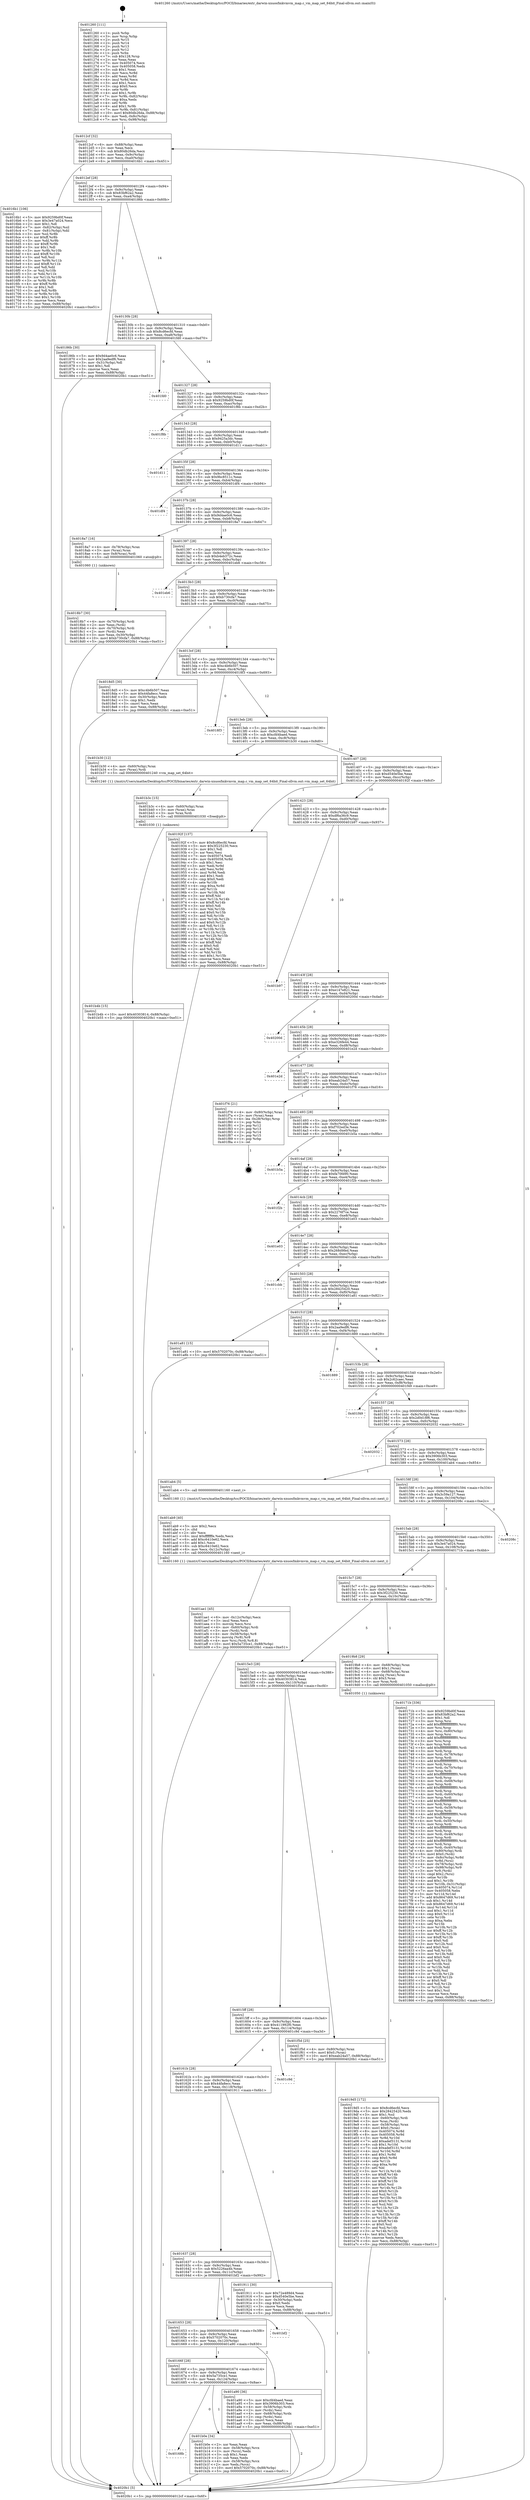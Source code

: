 digraph "0x401260" {
  label = "0x401260 (/mnt/c/Users/mathe/Desktop/tcc/POCII/binaries/extr_darwin-xnuosfmkvmvm_map.c_vm_map_set_64bit_Final-ollvm.out::main(0))"
  labelloc = "t"
  node[shape=record]

  Entry [label="",width=0.3,height=0.3,shape=circle,fillcolor=black,style=filled]
  "0x4012cf" [label="{
     0x4012cf [32]\l
     | [instrs]\l
     &nbsp;&nbsp;0x4012cf \<+6\>: mov -0x88(%rbp),%eax\l
     &nbsp;&nbsp;0x4012d5 \<+2\>: mov %eax,%ecx\l
     &nbsp;&nbsp;0x4012d7 \<+6\>: sub $0x80db26da,%ecx\l
     &nbsp;&nbsp;0x4012dd \<+6\>: mov %eax,-0x9c(%rbp)\l
     &nbsp;&nbsp;0x4012e3 \<+6\>: mov %ecx,-0xa0(%rbp)\l
     &nbsp;&nbsp;0x4012e9 \<+6\>: je 00000000004016b1 \<main+0x451\>\l
  }"]
  "0x4016b1" [label="{
     0x4016b1 [106]\l
     | [instrs]\l
     &nbsp;&nbsp;0x4016b1 \<+5\>: mov $0x9259bd0f,%eax\l
     &nbsp;&nbsp;0x4016b6 \<+5\>: mov $0x3e47a024,%ecx\l
     &nbsp;&nbsp;0x4016bb \<+2\>: mov $0x1,%dl\l
     &nbsp;&nbsp;0x4016bd \<+7\>: mov -0x82(%rbp),%sil\l
     &nbsp;&nbsp;0x4016c4 \<+7\>: mov -0x81(%rbp),%dil\l
     &nbsp;&nbsp;0x4016cb \<+3\>: mov %sil,%r8b\l
     &nbsp;&nbsp;0x4016ce \<+4\>: xor $0xff,%r8b\l
     &nbsp;&nbsp;0x4016d2 \<+3\>: mov %dil,%r9b\l
     &nbsp;&nbsp;0x4016d5 \<+4\>: xor $0xff,%r9b\l
     &nbsp;&nbsp;0x4016d9 \<+3\>: xor $0x1,%dl\l
     &nbsp;&nbsp;0x4016dc \<+3\>: mov %r8b,%r10b\l
     &nbsp;&nbsp;0x4016df \<+4\>: and $0xff,%r10b\l
     &nbsp;&nbsp;0x4016e3 \<+3\>: and %dl,%sil\l
     &nbsp;&nbsp;0x4016e6 \<+3\>: mov %r9b,%r11b\l
     &nbsp;&nbsp;0x4016e9 \<+4\>: and $0xff,%r11b\l
     &nbsp;&nbsp;0x4016ed \<+3\>: and %dl,%dil\l
     &nbsp;&nbsp;0x4016f0 \<+3\>: or %sil,%r10b\l
     &nbsp;&nbsp;0x4016f3 \<+3\>: or %dil,%r11b\l
     &nbsp;&nbsp;0x4016f6 \<+3\>: xor %r11b,%r10b\l
     &nbsp;&nbsp;0x4016f9 \<+3\>: or %r9b,%r8b\l
     &nbsp;&nbsp;0x4016fc \<+4\>: xor $0xff,%r8b\l
     &nbsp;&nbsp;0x401700 \<+3\>: or $0x1,%dl\l
     &nbsp;&nbsp;0x401703 \<+3\>: and %dl,%r8b\l
     &nbsp;&nbsp;0x401706 \<+3\>: or %r8b,%r10b\l
     &nbsp;&nbsp;0x401709 \<+4\>: test $0x1,%r10b\l
     &nbsp;&nbsp;0x40170d \<+3\>: cmovne %ecx,%eax\l
     &nbsp;&nbsp;0x401710 \<+6\>: mov %eax,-0x88(%rbp)\l
     &nbsp;&nbsp;0x401716 \<+5\>: jmp 00000000004020b1 \<main+0xe51\>\l
  }"]
  "0x4012ef" [label="{
     0x4012ef [28]\l
     | [instrs]\l
     &nbsp;&nbsp;0x4012ef \<+5\>: jmp 00000000004012f4 \<main+0x94\>\l
     &nbsp;&nbsp;0x4012f4 \<+6\>: mov -0x9c(%rbp),%eax\l
     &nbsp;&nbsp;0x4012fa \<+5\>: sub $0x83bf62a2,%eax\l
     &nbsp;&nbsp;0x4012ff \<+6\>: mov %eax,-0xa4(%rbp)\l
     &nbsp;&nbsp;0x401305 \<+6\>: je 000000000040186b \<main+0x60b\>\l
  }"]
  "0x4020b1" [label="{
     0x4020b1 [5]\l
     | [instrs]\l
     &nbsp;&nbsp;0x4020b1 \<+5\>: jmp 00000000004012cf \<main+0x6f\>\l
  }"]
  "0x401260" [label="{
     0x401260 [111]\l
     | [instrs]\l
     &nbsp;&nbsp;0x401260 \<+1\>: push %rbp\l
     &nbsp;&nbsp;0x401261 \<+3\>: mov %rsp,%rbp\l
     &nbsp;&nbsp;0x401264 \<+2\>: push %r15\l
     &nbsp;&nbsp;0x401266 \<+2\>: push %r14\l
     &nbsp;&nbsp;0x401268 \<+2\>: push %r13\l
     &nbsp;&nbsp;0x40126a \<+2\>: push %r12\l
     &nbsp;&nbsp;0x40126c \<+1\>: push %rbx\l
     &nbsp;&nbsp;0x40126d \<+7\>: sub $0x128,%rsp\l
     &nbsp;&nbsp;0x401274 \<+2\>: xor %eax,%eax\l
     &nbsp;&nbsp;0x401276 \<+7\>: mov 0x405074,%ecx\l
     &nbsp;&nbsp;0x40127d \<+7\>: mov 0x405058,%edx\l
     &nbsp;&nbsp;0x401284 \<+3\>: sub $0x1,%eax\l
     &nbsp;&nbsp;0x401287 \<+3\>: mov %ecx,%r8d\l
     &nbsp;&nbsp;0x40128a \<+3\>: add %eax,%r8d\l
     &nbsp;&nbsp;0x40128d \<+4\>: imul %r8d,%ecx\l
     &nbsp;&nbsp;0x401291 \<+3\>: and $0x1,%ecx\l
     &nbsp;&nbsp;0x401294 \<+3\>: cmp $0x0,%ecx\l
     &nbsp;&nbsp;0x401297 \<+4\>: sete %r9b\l
     &nbsp;&nbsp;0x40129b \<+4\>: and $0x1,%r9b\l
     &nbsp;&nbsp;0x40129f \<+7\>: mov %r9b,-0x82(%rbp)\l
     &nbsp;&nbsp;0x4012a6 \<+3\>: cmp $0xa,%edx\l
     &nbsp;&nbsp;0x4012a9 \<+4\>: setl %r9b\l
     &nbsp;&nbsp;0x4012ad \<+4\>: and $0x1,%r9b\l
     &nbsp;&nbsp;0x4012b1 \<+7\>: mov %r9b,-0x81(%rbp)\l
     &nbsp;&nbsp;0x4012b8 \<+10\>: movl $0x80db26da,-0x88(%rbp)\l
     &nbsp;&nbsp;0x4012c2 \<+6\>: mov %edi,-0x8c(%rbp)\l
     &nbsp;&nbsp;0x4012c8 \<+7\>: mov %rsi,-0x98(%rbp)\l
  }"]
  Exit [label="",width=0.3,height=0.3,shape=circle,fillcolor=black,style=filled,peripheries=2]
  "0x40186b" [label="{
     0x40186b [30]\l
     | [instrs]\l
     &nbsp;&nbsp;0x40186b \<+5\>: mov $0x9d4ae0c6,%eax\l
     &nbsp;&nbsp;0x401870 \<+5\>: mov $0x2aa9edf6,%ecx\l
     &nbsp;&nbsp;0x401875 \<+3\>: mov -0x31(%rbp),%dl\l
     &nbsp;&nbsp;0x401878 \<+3\>: test $0x1,%dl\l
     &nbsp;&nbsp;0x40187b \<+3\>: cmovne %ecx,%eax\l
     &nbsp;&nbsp;0x40187e \<+6\>: mov %eax,-0x88(%rbp)\l
     &nbsp;&nbsp;0x401884 \<+5\>: jmp 00000000004020b1 \<main+0xe51\>\l
  }"]
  "0x40130b" [label="{
     0x40130b [28]\l
     | [instrs]\l
     &nbsp;&nbsp;0x40130b \<+5\>: jmp 0000000000401310 \<main+0xb0\>\l
     &nbsp;&nbsp;0x401310 \<+6\>: mov -0x9c(%rbp),%eax\l
     &nbsp;&nbsp;0x401316 \<+5\>: sub $0x8cd6ecfd,%eax\l
     &nbsp;&nbsp;0x40131b \<+6\>: mov %eax,-0xa8(%rbp)\l
     &nbsp;&nbsp;0x401321 \<+6\>: je 0000000000401fd0 \<main+0xd70\>\l
  }"]
  "0x401b4b" [label="{
     0x401b4b [15]\l
     | [instrs]\l
     &nbsp;&nbsp;0x401b4b \<+10\>: movl $0x40303814,-0x88(%rbp)\l
     &nbsp;&nbsp;0x401b55 \<+5\>: jmp 00000000004020b1 \<main+0xe51\>\l
  }"]
  "0x401fd0" [label="{
     0x401fd0\l
  }", style=dashed]
  "0x401327" [label="{
     0x401327 [28]\l
     | [instrs]\l
     &nbsp;&nbsp;0x401327 \<+5\>: jmp 000000000040132c \<main+0xcc\>\l
     &nbsp;&nbsp;0x40132c \<+6\>: mov -0x9c(%rbp),%eax\l
     &nbsp;&nbsp;0x401332 \<+5\>: sub $0x9259bd0f,%eax\l
     &nbsp;&nbsp;0x401337 \<+6\>: mov %eax,-0xac(%rbp)\l
     &nbsp;&nbsp;0x40133d \<+6\>: je 0000000000401f8b \<main+0xd2b\>\l
  }"]
  "0x401b3c" [label="{
     0x401b3c [15]\l
     | [instrs]\l
     &nbsp;&nbsp;0x401b3c \<+4\>: mov -0x60(%rbp),%rax\l
     &nbsp;&nbsp;0x401b40 \<+3\>: mov (%rax),%rax\l
     &nbsp;&nbsp;0x401b43 \<+3\>: mov %rax,%rdi\l
     &nbsp;&nbsp;0x401b46 \<+5\>: call 0000000000401030 \<free@plt\>\l
     | [calls]\l
     &nbsp;&nbsp;0x401030 \{1\} (unknown)\l
  }"]
  "0x401f8b" [label="{
     0x401f8b\l
  }", style=dashed]
  "0x401343" [label="{
     0x401343 [28]\l
     | [instrs]\l
     &nbsp;&nbsp;0x401343 \<+5\>: jmp 0000000000401348 \<main+0xe8\>\l
     &nbsp;&nbsp;0x401348 \<+6\>: mov -0x9c(%rbp),%eax\l
     &nbsp;&nbsp;0x40134e \<+5\>: sub $0x9425a3dc,%eax\l
     &nbsp;&nbsp;0x401353 \<+6\>: mov %eax,-0xb0(%rbp)\l
     &nbsp;&nbsp;0x401359 \<+6\>: je 0000000000401d11 \<main+0xab1\>\l
  }"]
  "0x40168b" [label="{
     0x40168b\l
  }", style=dashed]
  "0x401d11" [label="{
     0x401d11\l
  }", style=dashed]
  "0x40135f" [label="{
     0x40135f [28]\l
     | [instrs]\l
     &nbsp;&nbsp;0x40135f \<+5\>: jmp 0000000000401364 \<main+0x104\>\l
     &nbsp;&nbsp;0x401364 \<+6\>: mov -0x9c(%rbp),%eax\l
     &nbsp;&nbsp;0x40136a \<+5\>: sub $0x9bc8511c,%eax\l
     &nbsp;&nbsp;0x40136f \<+6\>: mov %eax,-0xb4(%rbp)\l
     &nbsp;&nbsp;0x401375 \<+6\>: je 0000000000401df4 \<main+0xb94\>\l
  }"]
  "0x401b0e" [label="{
     0x401b0e [34]\l
     | [instrs]\l
     &nbsp;&nbsp;0x401b0e \<+2\>: xor %eax,%eax\l
     &nbsp;&nbsp;0x401b10 \<+4\>: mov -0x58(%rbp),%rcx\l
     &nbsp;&nbsp;0x401b14 \<+2\>: mov (%rcx),%edx\l
     &nbsp;&nbsp;0x401b16 \<+3\>: sub $0x1,%eax\l
     &nbsp;&nbsp;0x401b19 \<+2\>: sub %eax,%edx\l
     &nbsp;&nbsp;0x401b1b \<+4\>: mov -0x58(%rbp),%rcx\l
     &nbsp;&nbsp;0x401b1f \<+2\>: mov %edx,(%rcx)\l
     &nbsp;&nbsp;0x401b21 \<+10\>: movl $0x5702070c,-0x88(%rbp)\l
     &nbsp;&nbsp;0x401b2b \<+5\>: jmp 00000000004020b1 \<main+0xe51\>\l
  }"]
  "0x401df4" [label="{
     0x401df4\l
  }", style=dashed]
  "0x40137b" [label="{
     0x40137b [28]\l
     | [instrs]\l
     &nbsp;&nbsp;0x40137b \<+5\>: jmp 0000000000401380 \<main+0x120\>\l
     &nbsp;&nbsp;0x401380 \<+6\>: mov -0x9c(%rbp),%eax\l
     &nbsp;&nbsp;0x401386 \<+5\>: sub $0x9d4ae0c6,%eax\l
     &nbsp;&nbsp;0x40138b \<+6\>: mov %eax,-0xb8(%rbp)\l
     &nbsp;&nbsp;0x401391 \<+6\>: je 00000000004018a7 \<main+0x647\>\l
  }"]
  "0x401ae1" [label="{
     0x401ae1 [45]\l
     | [instrs]\l
     &nbsp;&nbsp;0x401ae1 \<+6\>: mov -0x12c(%rbp),%ecx\l
     &nbsp;&nbsp;0x401ae7 \<+3\>: imul %eax,%ecx\l
     &nbsp;&nbsp;0x401aea \<+3\>: movslq %ecx,%rsi\l
     &nbsp;&nbsp;0x401aed \<+4\>: mov -0x60(%rbp),%rdi\l
     &nbsp;&nbsp;0x401af1 \<+3\>: mov (%rdi),%rdi\l
     &nbsp;&nbsp;0x401af4 \<+4\>: mov -0x58(%rbp),%r8\l
     &nbsp;&nbsp;0x401af8 \<+3\>: movslq (%r8),%r8\l
     &nbsp;&nbsp;0x401afb \<+4\>: mov %rsi,(%rdi,%r8,8)\l
     &nbsp;&nbsp;0x401aff \<+10\>: movl $0x5a735ce1,-0x88(%rbp)\l
     &nbsp;&nbsp;0x401b09 \<+5\>: jmp 00000000004020b1 \<main+0xe51\>\l
  }"]
  "0x4018a7" [label="{
     0x4018a7 [16]\l
     | [instrs]\l
     &nbsp;&nbsp;0x4018a7 \<+4\>: mov -0x78(%rbp),%rax\l
     &nbsp;&nbsp;0x4018ab \<+3\>: mov (%rax),%rax\l
     &nbsp;&nbsp;0x4018ae \<+4\>: mov 0x8(%rax),%rdi\l
     &nbsp;&nbsp;0x4018b2 \<+5\>: call 0000000000401060 \<atoi@plt\>\l
     | [calls]\l
     &nbsp;&nbsp;0x401060 \{1\} (unknown)\l
  }"]
  "0x401397" [label="{
     0x401397 [28]\l
     | [instrs]\l
     &nbsp;&nbsp;0x401397 \<+5\>: jmp 000000000040139c \<main+0x13c\>\l
     &nbsp;&nbsp;0x40139c \<+6\>: mov -0x9c(%rbp),%eax\l
     &nbsp;&nbsp;0x4013a2 \<+5\>: sub $0xb4eb372c,%eax\l
     &nbsp;&nbsp;0x4013a7 \<+6\>: mov %eax,-0xbc(%rbp)\l
     &nbsp;&nbsp;0x4013ad \<+6\>: je 0000000000401eb6 \<main+0xc56\>\l
  }"]
  "0x401ab9" [label="{
     0x401ab9 [40]\l
     | [instrs]\l
     &nbsp;&nbsp;0x401ab9 \<+5\>: mov $0x2,%ecx\l
     &nbsp;&nbsp;0x401abe \<+1\>: cltd\l
     &nbsp;&nbsp;0x401abf \<+2\>: idiv %ecx\l
     &nbsp;&nbsp;0x401ac1 \<+6\>: imul $0xfffffffe,%edx,%ecx\l
     &nbsp;&nbsp;0x401ac7 \<+6\>: add $0xc6410e62,%ecx\l
     &nbsp;&nbsp;0x401acd \<+3\>: add $0x1,%ecx\l
     &nbsp;&nbsp;0x401ad0 \<+6\>: sub $0xc6410e62,%ecx\l
     &nbsp;&nbsp;0x401ad6 \<+6\>: mov %ecx,-0x12c(%rbp)\l
     &nbsp;&nbsp;0x401adc \<+5\>: call 0000000000401160 \<next_i\>\l
     | [calls]\l
     &nbsp;&nbsp;0x401160 \{1\} (/mnt/c/Users/mathe/Desktop/tcc/POCII/binaries/extr_darwin-xnuosfmkvmvm_map.c_vm_map_set_64bit_Final-ollvm.out::next_i)\l
  }"]
  "0x401eb6" [label="{
     0x401eb6\l
  }", style=dashed]
  "0x4013b3" [label="{
     0x4013b3 [28]\l
     | [instrs]\l
     &nbsp;&nbsp;0x4013b3 \<+5\>: jmp 00000000004013b8 \<main+0x158\>\l
     &nbsp;&nbsp;0x4013b8 \<+6\>: mov -0x9c(%rbp),%eax\l
     &nbsp;&nbsp;0x4013be \<+5\>: sub $0xb730cfa7,%eax\l
     &nbsp;&nbsp;0x4013c3 \<+6\>: mov %eax,-0xc0(%rbp)\l
     &nbsp;&nbsp;0x4013c9 \<+6\>: je 00000000004018d5 \<main+0x675\>\l
  }"]
  "0x40166f" [label="{
     0x40166f [28]\l
     | [instrs]\l
     &nbsp;&nbsp;0x40166f \<+5\>: jmp 0000000000401674 \<main+0x414\>\l
     &nbsp;&nbsp;0x401674 \<+6\>: mov -0x9c(%rbp),%eax\l
     &nbsp;&nbsp;0x40167a \<+5\>: sub $0x5a735ce1,%eax\l
     &nbsp;&nbsp;0x40167f \<+6\>: mov %eax,-0x124(%rbp)\l
     &nbsp;&nbsp;0x401685 \<+6\>: je 0000000000401b0e \<main+0x8ae\>\l
  }"]
  "0x4018d5" [label="{
     0x4018d5 [30]\l
     | [instrs]\l
     &nbsp;&nbsp;0x4018d5 \<+5\>: mov $0xc4b6b507,%eax\l
     &nbsp;&nbsp;0x4018da \<+5\>: mov $0x44fa8ecc,%ecx\l
     &nbsp;&nbsp;0x4018df \<+3\>: mov -0x30(%rbp),%edx\l
     &nbsp;&nbsp;0x4018e2 \<+3\>: cmp $0x1,%edx\l
     &nbsp;&nbsp;0x4018e5 \<+3\>: cmovl %ecx,%eax\l
     &nbsp;&nbsp;0x4018e8 \<+6\>: mov %eax,-0x88(%rbp)\l
     &nbsp;&nbsp;0x4018ee \<+5\>: jmp 00000000004020b1 \<main+0xe51\>\l
  }"]
  "0x4013cf" [label="{
     0x4013cf [28]\l
     | [instrs]\l
     &nbsp;&nbsp;0x4013cf \<+5\>: jmp 00000000004013d4 \<main+0x174\>\l
     &nbsp;&nbsp;0x4013d4 \<+6\>: mov -0x9c(%rbp),%eax\l
     &nbsp;&nbsp;0x4013da \<+5\>: sub $0xc4b6b507,%eax\l
     &nbsp;&nbsp;0x4013df \<+6\>: mov %eax,-0xc4(%rbp)\l
     &nbsp;&nbsp;0x4013e5 \<+6\>: je 00000000004018f3 \<main+0x693\>\l
  }"]
  "0x401a90" [label="{
     0x401a90 [36]\l
     | [instrs]\l
     &nbsp;&nbsp;0x401a90 \<+5\>: mov $0xcfd4baed,%eax\l
     &nbsp;&nbsp;0x401a95 \<+5\>: mov $0x3906b303,%ecx\l
     &nbsp;&nbsp;0x401a9a \<+4\>: mov -0x58(%rbp),%rdx\l
     &nbsp;&nbsp;0x401a9e \<+2\>: mov (%rdx),%esi\l
     &nbsp;&nbsp;0x401aa0 \<+4\>: mov -0x68(%rbp),%rdx\l
     &nbsp;&nbsp;0x401aa4 \<+2\>: cmp (%rdx),%esi\l
     &nbsp;&nbsp;0x401aa6 \<+3\>: cmovl %ecx,%eax\l
     &nbsp;&nbsp;0x401aa9 \<+6\>: mov %eax,-0x88(%rbp)\l
     &nbsp;&nbsp;0x401aaf \<+5\>: jmp 00000000004020b1 \<main+0xe51\>\l
  }"]
  "0x4018f3" [label="{
     0x4018f3\l
  }", style=dashed]
  "0x4013eb" [label="{
     0x4013eb [28]\l
     | [instrs]\l
     &nbsp;&nbsp;0x4013eb \<+5\>: jmp 00000000004013f0 \<main+0x190\>\l
     &nbsp;&nbsp;0x4013f0 \<+6\>: mov -0x9c(%rbp),%eax\l
     &nbsp;&nbsp;0x4013f6 \<+5\>: sub $0xcfd4baed,%eax\l
     &nbsp;&nbsp;0x4013fb \<+6\>: mov %eax,-0xc8(%rbp)\l
     &nbsp;&nbsp;0x401401 \<+6\>: je 0000000000401b30 \<main+0x8d0\>\l
  }"]
  "0x401653" [label="{
     0x401653 [28]\l
     | [instrs]\l
     &nbsp;&nbsp;0x401653 \<+5\>: jmp 0000000000401658 \<main+0x3f8\>\l
     &nbsp;&nbsp;0x401658 \<+6\>: mov -0x9c(%rbp),%eax\l
     &nbsp;&nbsp;0x40165e \<+5\>: sub $0x5702070c,%eax\l
     &nbsp;&nbsp;0x401663 \<+6\>: mov %eax,-0x120(%rbp)\l
     &nbsp;&nbsp;0x401669 \<+6\>: je 0000000000401a90 \<main+0x830\>\l
  }"]
  "0x401b30" [label="{
     0x401b30 [12]\l
     | [instrs]\l
     &nbsp;&nbsp;0x401b30 \<+4\>: mov -0x60(%rbp),%rax\l
     &nbsp;&nbsp;0x401b34 \<+3\>: mov (%rax),%rdi\l
     &nbsp;&nbsp;0x401b37 \<+5\>: call 0000000000401240 \<vm_map_set_64bit\>\l
     | [calls]\l
     &nbsp;&nbsp;0x401240 \{1\} (/mnt/c/Users/mathe/Desktop/tcc/POCII/binaries/extr_darwin-xnuosfmkvmvm_map.c_vm_map_set_64bit_Final-ollvm.out::vm_map_set_64bit)\l
  }"]
  "0x401407" [label="{
     0x401407 [28]\l
     | [instrs]\l
     &nbsp;&nbsp;0x401407 \<+5\>: jmp 000000000040140c \<main+0x1ac\>\l
     &nbsp;&nbsp;0x40140c \<+6\>: mov -0x9c(%rbp),%eax\l
     &nbsp;&nbsp;0x401412 \<+5\>: sub $0xd540e5be,%eax\l
     &nbsp;&nbsp;0x401417 \<+6\>: mov %eax,-0xcc(%rbp)\l
     &nbsp;&nbsp;0x40141d \<+6\>: je 000000000040192f \<main+0x6cf\>\l
  }"]
  "0x401bf2" [label="{
     0x401bf2\l
  }", style=dashed]
  "0x40192f" [label="{
     0x40192f [137]\l
     | [instrs]\l
     &nbsp;&nbsp;0x40192f \<+5\>: mov $0x8cd6ecfd,%eax\l
     &nbsp;&nbsp;0x401934 \<+5\>: mov $0x3f225230,%ecx\l
     &nbsp;&nbsp;0x401939 \<+2\>: mov $0x1,%dl\l
     &nbsp;&nbsp;0x40193b \<+2\>: xor %esi,%esi\l
     &nbsp;&nbsp;0x40193d \<+7\>: mov 0x405074,%edi\l
     &nbsp;&nbsp;0x401944 \<+8\>: mov 0x405058,%r8d\l
     &nbsp;&nbsp;0x40194c \<+3\>: sub $0x1,%esi\l
     &nbsp;&nbsp;0x40194f \<+3\>: mov %edi,%r9d\l
     &nbsp;&nbsp;0x401952 \<+3\>: add %esi,%r9d\l
     &nbsp;&nbsp;0x401955 \<+4\>: imul %r9d,%edi\l
     &nbsp;&nbsp;0x401959 \<+3\>: and $0x1,%edi\l
     &nbsp;&nbsp;0x40195c \<+3\>: cmp $0x0,%edi\l
     &nbsp;&nbsp;0x40195f \<+4\>: sete %r10b\l
     &nbsp;&nbsp;0x401963 \<+4\>: cmp $0xa,%r8d\l
     &nbsp;&nbsp;0x401967 \<+4\>: setl %r11b\l
     &nbsp;&nbsp;0x40196b \<+3\>: mov %r10b,%bl\l
     &nbsp;&nbsp;0x40196e \<+3\>: xor $0xff,%bl\l
     &nbsp;&nbsp;0x401971 \<+3\>: mov %r11b,%r14b\l
     &nbsp;&nbsp;0x401974 \<+4\>: xor $0xff,%r14b\l
     &nbsp;&nbsp;0x401978 \<+3\>: xor $0x0,%dl\l
     &nbsp;&nbsp;0x40197b \<+3\>: mov %bl,%r15b\l
     &nbsp;&nbsp;0x40197e \<+4\>: and $0x0,%r15b\l
     &nbsp;&nbsp;0x401982 \<+3\>: and %dl,%r10b\l
     &nbsp;&nbsp;0x401985 \<+3\>: mov %r14b,%r12b\l
     &nbsp;&nbsp;0x401988 \<+4\>: and $0x0,%r12b\l
     &nbsp;&nbsp;0x40198c \<+3\>: and %dl,%r11b\l
     &nbsp;&nbsp;0x40198f \<+3\>: or %r10b,%r15b\l
     &nbsp;&nbsp;0x401992 \<+3\>: or %r11b,%r12b\l
     &nbsp;&nbsp;0x401995 \<+3\>: xor %r12b,%r15b\l
     &nbsp;&nbsp;0x401998 \<+3\>: or %r14b,%bl\l
     &nbsp;&nbsp;0x40199b \<+3\>: xor $0xff,%bl\l
     &nbsp;&nbsp;0x40199e \<+3\>: or $0x0,%dl\l
     &nbsp;&nbsp;0x4019a1 \<+2\>: and %dl,%bl\l
     &nbsp;&nbsp;0x4019a3 \<+3\>: or %bl,%r15b\l
     &nbsp;&nbsp;0x4019a6 \<+4\>: test $0x1,%r15b\l
     &nbsp;&nbsp;0x4019aa \<+3\>: cmovne %ecx,%eax\l
     &nbsp;&nbsp;0x4019ad \<+6\>: mov %eax,-0x88(%rbp)\l
     &nbsp;&nbsp;0x4019b3 \<+5\>: jmp 00000000004020b1 \<main+0xe51\>\l
  }"]
  "0x401423" [label="{
     0x401423 [28]\l
     | [instrs]\l
     &nbsp;&nbsp;0x401423 \<+5\>: jmp 0000000000401428 \<main+0x1c8\>\l
     &nbsp;&nbsp;0x401428 \<+6\>: mov -0x9c(%rbp),%eax\l
     &nbsp;&nbsp;0x40142e \<+5\>: sub $0xdf6a36c9,%eax\l
     &nbsp;&nbsp;0x401433 \<+6\>: mov %eax,-0xd0(%rbp)\l
     &nbsp;&nbsp;0x401439 \<+6\>: je 0000000000401b97 \<main+0x937\>\l
  }"]
  "0x4019d5" [label="{
     0x4019d5 [172]\l
     | [instrs]\l
     &nbsp;&nbsp;0x4019d5 \<+5\>: mov $0x8cd6ecfd,%ecx\l
     &nbsp;&nbsp;0x4019da \<+5\>: mov $0x28425420,%edx\l
     &nbsp;&nbsp;0x4019df \<+3\>: mov $0x1,%sil\l
     &nbsp;&nbsp;0x4019e2 \<+4\>: mov -0x60(%rbp),%rdi\l
     &nbsp;&nbsp;0x4019e6 \<+3\>: mov %rax,(%rdi)\l
     &nbsp;&nbsp;0x4019e9 \<+4\>: mov -0x58(%rbp),%rax\l
     &nbsp;&nbsp;0x4019ed \<+6\>: movl $0x0,(%rax)\l
     &nbsp;&nbsp;0x4019f3 \<+8\>: mov 0x405074,%r8d\l
     &nbsp;&nbsp;0x4019fb \<+8\>: mov 0x405058,%r9d\l
     &nbsp;&nbsp;0x401a03 \<+3\>: mov %r8d,%r10d\l
     &nbsp;&nbsp;0x401a06 \<+7\>: add $0xadef3131,%r10d\l
     &nbsp;&nbsp;0x401a0d \<+4\>: sub $0x1,%r10d\l
     &nbsp;&nbsp;0x401a11 \<+7\>: sub $0xadef3131,%r10d\l
     &nbsp;&nbsp;0x401a18 \<+4\>: imul %r10d,%r8d\l
     &nbsp;&nbsp;0x401a1c \<+4\>: and $0x1,%r8d\l
     &nbsp;&nbsp;0x401a20 \<+4\>: cmp $0x0,%r8d\l
     &nbsp;&nbsp;0x401a24 \<+4\>: sete %r11b\l
     &nbsp;&nbsp;0x401a28 \<+4\>: cmp $0xa,%r9d\l
     &nbsp;&nbsp;0x401a2c \<+3\>: setl %bl\l
     &nbsp;&nbsp;0x401a2f \<+3\>: mov %r11b,%r14b\l
     &nbsp;&nbsp;0x401a32 \<+4\>: xor $0xff,%r14b\l
     &nbsp;&nbsp;0x401a36 \<+3\>: mov %bl,%r15b\l
     &nbsp;&nbsp;0x401a39 \<+4\>: xor $0xff,%r15b\l
     &nbsp;&nbsp;0x401a3d \<+4\>: xor $0x0,%sil\l
     &nbsp;&nbsp;0x401a41 \<+3\>: mov %r14b,%r12b\l
     &nbsp;&nbsp;0x401a44 \<+4\>: and $0x0,%r12b\l
     &nbsp;&nbsp;0x401a48 \<+3\>: and %sil,%r11b\l
     &nbsp;&nbsp;0x401a4b \<+3\>: mov %r15b,%r13b\l
     &nbsp;&nbsp;0x401a4e \<+4\>: and $0x0,%r13b\l
     &nbsp;&nbsp;0x401a52 \<+3\>: and %sil,%bl\l
     &nbsp;&nbsp;0x401a55 \<+3\>: or %r11b,%r12b\l
     &nbsp;&nbsp;0x401a58 \<+3\>: or %bl,%r13b\l
     &nbsp;&nbsp;0x401a5b \<+3\>: xor %r13b,%r12b\l
     &nbsp;&nbsp;0x401a5e \<+3\>: or %r15b,%r14b\l
     &nbsp;&nbsp;0x401a61 \<+4\>: xor $0xff,%r14b\l
     &nbsp;&nbsp;0x401a65 \<+4\>: or $0x0,%sil\l
     &nbsp;&nbsp;0x401a69 \<+3\>: and %sil,%r14b\l
     &nbsp;&nbsp;0x401a6c \<+3\>: or %r14b,%r12b\l
     &nbsp;&nbsp;0x401a6f \<+4\>: test $0x1,%r12b\l
     &nbsp;&nbsp;0x401a73 \<+3\>: cmovne %edx,%ecx\l
     &nbsp;&nbsp;0x401a76 \<+6\>: mov %ecx,-0x88(%rbp)\l
     &nbsp;&nbsp;0x401a7c \<+5\>: jmp 00000000004020b1 \<main+0xe51\>\l
  }"]
  "0x401b97" [label="{
     0x401b97\l
  }", style=dashed]
  "0x40143f" [label="{
     0x40143f [28]\l
     | [instrs]\l
     &nbsp;&nbsp;0x40143f \<+5\>: jmp 0000000000401444 \<main+0x1e4\>\l
     &nbsp;&nbsp;0x401444 \<+6\>: mov -0x9c(%rbp),%eax\l
     &nbsp;&nbsp;0x40144a \<+5\>: sub $0xe147e821,%eax\l
     &nbsp;&nbsp;0x40144f \<+6\>: mov %eax,-0xd4(%rbp)\l
     &nbsp;&nbsp;0x401455 \<+6\>: je 000000000040200d \<main+0xdad\>\l
  }"]
  "0x401637" [label="{
     0x401637 [28]\l
     | [instrs]\l
     &nbsp;&nbsp;0x401637 \<+5\>: jmp 000000000040163c \<main+0x3dc\>\l
     &nbsp;&nbsp;0x40163c \<+6\>: mov -0x9c(%rbp),%eax\l
     &nbsp;&nbsp;0x401642 \<+5\>: sub $0x5226aa4b,%eax\l
     &nbsp;&nbsp;0x401647 \<+6\>: mov %eax,-0x11c(%rbp)\l
     &nbsp;&nbsp;0x40164d \<+6\>: je 0000000000401bf2 \<main+0x992\>\l
  }"]
  "0x40200d" [label="{
     0x40200d\l
  }", style=dashed]
  "0x40145b" [label="{
     0x40145b [28]\l
     | [instrs]\l
     &nbsp;&nbsp;0x40145b \<+5\>: jmp 0000000000401460 \<main+0x200\>\l
     &nbsp;&nbsp;0x401460 \<+6\>: mov -0x9c(%rbp),%eax\l
     &nbsp;&nbsp;0x401466 \<+5\>: sub $0xe326fe44,%eax\l
     &nbsp;&nbsp;0x40146b \<+6\>: mov %eax,-0xd8(%rbp)\l
     &nbsp;&nbsp;0x401471 \<+6\>: je 0000000000401e2d \<main+0xbcd\>\l
  }"]
  "0x401911" [label="{
     0x401911 [30]\l
     | [instrs]\l
     &nbsp;&nbsp;0x401911 \<+5\>: mov $0x72e489d4,%eax\l
     &nbsp;&nbsp;0x401916 \<+5\>: mov $0xd540e5be,%ecx\l
     &nbsp;&nbsp;0x40191b \<+3\>: mov -0x30(%rbp),%edx\l
     &nbsp;&nbsp;0x40191e \<+3\>: cmp $0x0,%edx\l
     &nbsp;&nbsp;0x401921 \<+3\>: cmove %ecx,%eax\l
     &nbsp;&nbsp;0x401924 \<+6\>: mov %eax,-0x88(%rbp)\l
     &nbsp;&nbsp;0x40192a \<+5\>: jmp 00000000004020b1 \<main+0xe51\>\l
  }"]
  "0x401e2d" [label="{
     0x401e2d\l
  }", style=dashed]
  "0x401477" [label="{
     0x401477 [28]\l
     | [instrs]\l
     &nbsp;&nbsp;0x401477 \<+5\>: jmp 000000000040147c \<main+0x21c\>\l
     &nbsp;&nbsp;0x40147c \<+6\>: mov -0x9c(%rbp),%eax\l
     &nbsp;&nbsp;0x401482 \<+5\>: sub $0xeab24a57,%eax\l
     &nbsp;&nbsp;0x401487 \<+6\>: mov %eax,-0xdc(%rbp)\l
     &nbsp;&nbsp;0x40148d \<+6\>: je 0000000000401f76 \<main+0xd16\>\l
  }"]
  "0x40161b" [label="{
     0x40161b [28]\l
     | [instrs]\l
     &nbsp;&nbsp;0x40161b \<+5\>: jmp 0000000000401620 \<main+0x3c0\>\l
     &nbsp;&nbsp;0x401620 \<+6\>: mov -0x9c(%rbp),%eax\l
     &nbsp;&nbsp;0x401626 \<+5\>: sub $0x44fa8ecc,%eax\l
     &nbsp;&nbsp;0x40162b \<+6\>: mov %eax,-0x118(%rbp)\l
     &nbsp;&nbsp;0x401631 \<+6\>: je 0000000000401911 \<main+0x6b1\>\l
  }"]
  "0x401f76" [label="{
     0x401f76 [21]\l
     | [instrs]\l
     &nbsp;&nbsp;0x401f76 \<+4\>: mov -0x80(%rbp),%rax\l
     &nbsp;&nbsp;0x401f7a \<+2\>: mov (%rax),%eax\l
     &nbsp;&nbsp;0x401f7c \<+4\>: lea -0x28(%rbp),%rsp\l
     &nbsp;&nbsp;0x401f80 \<+1\>: pop %rbx\l
     &nbsp;&nbsp;0x401f81 \<+2\>: pop %r12\l
     &nbsp;&nbsp;0x401f83 \<+2\>: pop %r13\l
     &nbsp;&nbsp;0x401f85 \<+2\>: pop %r14\l
     &nbsp;&nbsp;0x401f87 \<+2\>: pop %r15\l
     &nbsp;&nbsp;0x401f89 \<+1\>: pop %rbp\l
     &nbsp;&nbsp;0x401f8a \<+1\>: ret\l
  }"]
  "0x401493" [label="{
     0x401493 [28]\l
     | [instrs]\l
     &nbsp;&nbsp;0x401493 \<+5\>: jmp 0000000000401498 \<main+0x238\>\l
     &nbsp;&nbsp;0x401498 \<+6\>: mov -0x9c(%rbp),%eax\l
     &nbsp;&nbsp;0x40149e \<+5\>: sub $0xf702ed3e,%eax\l
     &nbsp;&nbsp;0x4014a3 \<+6\>: mov %eax,-0xe0(%rbp)\l
     &nbsp;&nbsp;0x4014a9 \<+6\>: je 0000000000401b5a \<main+0x8fa\>\l
  }"]
  "0x401c9d" [label="{
     0x401c9d\l
  }", style=dashed]
  "0x401b5a" [label="{
     0x401b5a\l
  }", style=dashed]
  "0x4014af" [label="{
     0x4014af [28]\l
     | [instrs]\l
     &nbsp;&nbsp;0x4014af \<+5\>: jmp 00000000004014b4 \<main+0x254\>\l
     &nbsp;&nbsp;0x4014b4 \<+6\>: mov -0x9c(%rbp),%eax\l
     &nbsp;&nbsp;0x4014ba \<+5\>: sub $0xfa70fd90,%eax\l
     &nbsp;&nbsp;0x4014bf \<+6\>: mov %eax,-0xe4(%rbp)\l
     &nbsp;&nbsp;0x4014c5 \<+6\>: je 0000000000401f2b \<main+0xccb\>\l
  }"]
  "0x4015ff" [label="{
     0x4015ff [28]\l
     | [instrs]\l
     &nbsp;&nbsp;0x4015ff \<+5\>: jmp 0000000000401604 \<main+0x3a4\>\l
     &nbsp;&nbsp;0x401604 \<+6\>: mov -0x9c(%rbp),%eax\l
     &nbsp;&nbsp;0x40160a \<+5\>: sub $0x411992f0,%eax\l
     &nbsp;&nbsp;0x40160f \<+6\>: mov %eax,-0x114(%rbp)\l
     &nbsp;&nbsp;0x401615 \<+6\>: je 0000000000401c9d \<main+0xa3d\>\l
  }"]
  "0x401f2b" [label="{
     0x401f2b\l
  }", style=dashed]
  "0x4014cb" [label="{
     0x4014cb [28]\l
     | [instrs]\l
     &nbsp;&nbsp;0x4014cb \<+5\>: jmp 00000000004014d0 \<main+0x270\>\l
     &nbsp;&nbsp;0x4014d0 \<+6\>: mov -0x9c(%rbp),%eax\l
     &nbsp;&nbsp;0x4014d6 \<+5\>: sub $0x2276f7ce,%eax\l
     &nbsp;&nbsp;0x4014db \<+6\>: mov %eax,-0xe8(%rbp)\l
     &nbsp;&nbsp;0x4014e1 \<+6\>: je 0000000000401e03 \<main+0xba3\>\l
  }"]
  "0x401f5d" [label="{
     0x401f5d [25]\l
     | [instrs]\l
     &nbsp;&nbsp;0x401f5d \<+4\>: mov -0x80(%rbp),%rax\l
     &nbsp;&nbsp;0x401f61 \<+6\>: movl $0x0,(%rax)\l
     &nbsp;&nbsp;0x401f67 \<+10\>: movl $0xeab24a57,-0x88(%rbp)\l
     &nbsp;&nbsp;0x401f71 \<+5\>: jmp 00000000004020b1 \<main+0xe51\>\l
  }"]
  "0x401e03" [label="{
     0x401e03\l
  }", style=dashed]
  "0x4014e7" [label="{
     0x4014e7 [28]\l
     | [instrs]\l
     &nbsp;&nbsp;0x4014e7 \<+5\>: jmp 00000000004014ec \<main+0x28c\>\l
     &nbsp;&nbsp;0x4014ec \<+6\>: mov -0x9c(%rbp),%eax\l
     &nbsp;&nbsp;0x4014f2 \<+5\>: sub $0x268d9fed,%eax\l
     &nbsp;&nbsp;0x4014f7 \<+6\>: mov %eax,-0xec(%rbp)\l
     &nbsp;&nbsp;0x4014fd \<+6\>: je 0000000000401cbb \<main+0xa5b\>\l
  }"]
  "0x4015e3" [label="{
     0x4015e3 [28]\l
     | [instrs]\l
     &nbsp;&nbsp;0x4015e3 \<+5\>: jmp 00000000004015e8 \<main+0x388\>\l
     &nbsp;&nbsp;0x4015e8 \<+6\>: mov -0x9c(%rbp),%eax\l
     &nbsp;&nbsp;0x4015ee \<+5\>: sub $0x40303814,%eax\l
     &nbsp;&nbsp;0x4015f3 \<+6\>: mov %eax,-0x110(%rbp)\l
     &nbsp;&nbsp;0x4015f9 \<+6\>: je 0000000000401f5d \<main+0xcfd\>\l
  }"]
  "0x401cbb" [label="{
     0x401cbb\l
  }", style=dashed]
  "0x401503" [label="{
     0x401503 [28]\l
     | [instrs]\l
     &nbsp;&nbsp;0x401503 \<+5\>: jmp 0000000000401508 \<main+0x2a8\>\l
     &nbsp;&nbsp;0x401508 \<+6\>: mov -0x9c(%rbp),%eax\l
     &nbsp;&nbsp;0x40150e \<+5\>: sub $0x28425420,%eax\l
     &nbsp;&nbsp;0x401513 \<+6\>: mov %eax,-0xf0(%rbp)\l
     &nbsp;&nbsp;0x401519 \<+6\>: je 0000000000401a81 \<main+0x821\>\l
  }"]
  "0x4019b8" [label="{
     0x4019b8 [29]\l
     | [instrs]\l
     &nbsp;&nbsp;0x4019b8 \<+4\>: mov -0x68(%rbp),%rax\l
     &nbsp;&nbsp;0x4019bc \<+6\>: movl $0x1,(%rax)\l
     &nbsp;&nbsp;0x4019c2 \<+4\>: mov -0x68(%rbp),%rax\l
     &nbsp;&nbsp;0x4019c6 \<+3\>: movslq (%rax),%rax\l
     &nbsp;&nbsp;0x4019c9 \<+4\>: shl $0x3,%rax\l
     &nbsp;&nbsp;0x4019cd \<+3\>: mov %rax,%rdi\l
     &nbsp;&nbsp;0x4019d0 \<+5\>: call 0000000000401050 \<malloc@plt\>\l
     | [calls]\l
     &nbsp;&nbsp;0x401050 \{1\} (unknown)\l
  }"]
  "0x401a81" [label="{
     0x401a81 [15]\l
     | [instrs]\l
     &nbsp;&nbsp;0x401a81 \<+10\>: movl $0x5702070c,-0x88(%rbp)\l
     &nbsp;&nbsp;0x401a8b \<+5\>: jmp 00000000004020b1 \<main+0xe51\>\l
  }"]
  "0x40151f" [label="{
     0x40151f [28]\l
     | [instrs]\l
     &nbsp;&nbsp;0x40151f \<+5\>: jmp 0000000000401524 \<main+0x2c4\>\l
     &nbsp;&nbsp;0x401524 \<+6\>: mov -0x9c(%rbp),%eax\l
     &nbsp;&nbsp;0x40152a \<+5\>: sub $0x2aa9edf6,%eax\l
     &nbsp;&nbsp;0x40152f \<+6\>: mov %eax,-0xf4(%rbp)\l
     &nbsp;&nbsp;0x401535 \<+6\>: je 0000000000401889 \<main+0x629\>\l
  }"]
  "0x4018b7" [label="{
     0x4018b7 [30]\l
     | [instrs]\l
     &nbsp;&nbsp;0x4018b7 \<+4\>: mov -0x70(%rbp),%rdi\l
     &nbsp;&nbsp;0x4018bb \<+2\>: mov %eax,(%rdi)\l
     &nbsp;&nbsp;0x4018bd \<+4\>: mov -0x70(%rbp),%rdi\l
     &nbsp;&nbsp;0x4018c1 \<+2\>: mov (%rdi),%eax\l
     &nbsp;&nbsp;0x4018c3 \<+3\>: mov %eax,-0x30(%rbp)\l
     &nbsp;&nbsp;0x4018c6 \<+10\>: movl $0xb730cfa7,-0x88(%rbp)\l
     &nbsp;&nbsp;0x4018d0 \<+5\>: jmp 00000000004020b1 \<main+0xe51\>\l
  }"]
  "0x401889" [label="{
     0x401889\l
  }", style=dashed]
  "0x40153b" [label="{
     0x40153b [28]\l
     | [instrs]\l
     &nbsp;&nbsp;0x40153b \<+5\>: jmp 0000000000401540 \<main+0x2e0\>\l
     &nbsp;&nbsp;0x401540 \<+6\>: mov -0x9c(%rbp),%eax\l
     &nbsp;&nbsp;0x401546 \<+5\>: sub $0x2c62caec,%eax\l
     &nbsp;&nbsp;0x40154b \<+6\>: mov %eax,-0xf8(%rbp)\l
     &nbsp;&nbsp;0x401551 \<+6\>: je 0000000000401f49 \<main+0xce9\>\l
  }"]
  "0x4015c7" [label="{
     0x4015c7 [28]\l
     | [instrs]\l
     &nbsp;&nbsp;0x4015c7 \<+5\>: jmp 00000000004015cc \<main+0x36c\>\l
     &nbsp;&nbsp;0x4015cc \<+6\>: mov -0x9c(%rbp),%eax\l
     &nbsp;&nbsp;0x4015d2 \<+5\>: sub $0x3f225230,%eax\l
     &nbsp;&nbsp;0x4015d7 \<+6\>: mov %eax,-0x10c(%rbp)\l
     &nbsp;&nbsp;0x4015dd \<+6\>: je 00000000004019b8 \<main+0x758\>\l
  }"]
  "0x401f49" [label="{
     0x401f49\l
  }", style=dashed]
  "0x401557" [label="{
     0x401557 [28]\l
     | [instrs]\l
     &nbsp;&nbsp;0x401557 \<+5\>: jmp 000000000040155c \<main+0x2fc\>\l
     &nbsp;&nbsp;0x40155c \<+6\>: mov -0x9c(%rbp),%eax\l
     &nbsp;&nbsp;0x401562 \<+5\>: sub $0x2d0d18f6,%eax\l
     &nbsp;&nbsp;0x401567 \<+6\>: mov %eax,-0xfc(%rbp)\l
     &nbsp;&nbsp;0x40156d \<+6\>: je 0000000000402032 \<main+0xdd2\>\l
  }"]
  "0x40171b" [label="{
     0x40171b [336]\l
     | [instrs]\l
     &nbsp;&nbsp;0x40171b \<+5\>: mov $0x9259bd0f,%eax\l
     &nbsp;&nbsp;0x401720 \<+5\>: mov $0x83bf62a2,%ecx\l
     &nbsp;&nbsp;0x401725 \<+2\>: mov $0x1,%dl\l
     &nbsp;&nbsp;0x401727 \<+3\>: mov %rsp,%rsi\l
     &nbsp;&nbsp;0x40172a \<+4\>: add $0xfffffffffffffff0,%rsi\l
     &nbsp;&nbsp;0x40172e \<+3\>: mov %rsi,%rsp\l
     &nbsp;&nbsp;0x401731 \<+4\>: mov %rsi,-0x80(%rbp)\l
     &nbsp;&nbsp;0x401735 \<+3\>: mov %rsp,%rsi\l
     &nbsp;&nbsp;0x401738 \<+4\>: add $0xfffffffffffffff0,%rsi\l
     &nbsp;&nbsp;0x40173c \<+3\>: mov %rsi,%rsp\l
     &nbsp;&nbsp;0x40173f \<+3\>: mov %rsp,%rdi\l
     &nbsp;&nbsp;0x401742 \<+4\>: add $0xfffffffffffffff0,%rdi\l
     &nbsp;&nbsp;0x401746 \<+3\>: mov %rdi,%rsp\l
     &nbsp;&nbsp;0x401749 \<+4\>: mov %rdi,-0x78(%rbp)\l
     &nbsp;&nbsp;0x40174d \<+3\>: mov %rsp,%rdi\l
     &nbsp;&nbsp;0x401750 \<+4\>: add $0xfffffffffffffff0,%rdi\l
     &nbsp;&nbsp;0x401754 \<+3\>: mov %rdi,%rsp\l
     &nbsp;&nbsp;0x401757 \<+4\>: mov %rdi,-0x70(%rbp)\l
     &nbsp;&nbsp;0x40175b \<+3\>: mov %rsp,%rdi\l
     &nbsp;&nbsp;0x40175e \<+4\>: add $0xfffffffffffffff0,%rdi\l
     &nbsp;&nbsp;0x401762 \<+3\>: mov %rdi,%rsp\l
     &nbsp;&nbsp;0x401765 \<+4\>: mov %rdi,-0x68(%rbp)\l
     &nbsp;&nbsp;0x401769 \<+3\>: mov %rsp,%rdi\l
     &nbsp;&nbsp;0x40176c \<+4\>: add $0xfffffffffffffff0,%rdi\l
     &nbsp;&nbsp;0x401770 \<+3\>: mov %rdi,%rsp\l
     &nbsp;&nbsp;0x401773 \<+4\>: mov %rdi,-0x60(%rbp)\l
     &nbsp;&nbsp;0x401777 \<+3\>: mov %rsp,%rdi\l
     &nbsp;&nbsp;0x40177a \<+4\>: add $0xfffffffffffffff0,%rdi\l
     &nbsp;&nbsp;0x40177e \<+3\>: mov %rdi,%rsp\l
     &nbsp;&nbsp;0x401781 \<+4\>: mov %rdi,-0x58(%rbp)\l
     &nbsp;&nbsp;0x401785 \<+3\>: mov %rsp,%rdi\l
     &nbsp;&nbsp;0x401788 \<+4\>: add $0xfffffffffffffff0,%rdi\l
     &nbsp;&nbsp;0x40178c \<+3\>: mov %rdi,%rsp\l
     &nbsp;&nbsp;0x40178f \<+4\>: mov %rdi,-0x50(%rbp)\l
     &nbsp;&nbsp;0x401793 \<+3\>: mov %rsp,%rdi\l
     &nbsp;&nbsp;0x401796 \<+4\>: add $0xfffffffffffffff0,%rdi\l
     &nbsp;&nbsp;0x40179a \<+3\>: mov %rdi,%rsp\l
     &nbsp;&nbsp;0x40179d \<+4\>: mov %rdi,-0x48(%rbp)\l
     &nbsp;&nbsp;0x4017a1 \<+3\>: mov %rsp,%rdi\l
     &nbsp;&nbsp;0x4017a4 \<+4\>: add $0xfffffffffffffff0,%rdi\l
     &nbsp;&nbsp;0x4017a8 \<+3\>: mov %rdi,%rsp\l
     &nbsp;&nbsp;0x4017ab \<+4\>: mov %rdi,-0x40(%rbp)\l
     &nbsp;&nbsp;0x4017af \<+4\>: mov -0x80(%rbp),%rdi\l
     &nbsp;&nbsp;0x4017b3 \<+6\>: movl $0x0,(%rdi)\l
     &nbsp;&nbsp;0x4017b9 \<+7\>: mov -0x8c(%rbp),%r8d\l
     &nbsp;&nbsp;0x4017c0 \<+3\>: mov %r8d,(%rsi)\l
     &nbsp;&nbsp;0x4017c3 \<+4\>: mov -0x78(%rbp),%rdi\l
     &nbsp;&nbsp;0x4017c7 \<+7\>: mov -0x98(%rbp),%r9\l
     &nbsp;&nbsp;0x4017ce \<+3\>: mov %r9,(%rdi)\l
     &nbsp;&nbsp;0x4017d1 \<+3\>: cmpl $0x2,(%rsi)\l
     &nbsp;&nbsp;0x4017d4 \<+4\>: setne %r10b\l
     &nbsp;&nbsp;0x4017d8 \<+4\>: and $0x1,%r10b\l
     &nbsp;&nbsp;0x4017dc \<+4\>: mov %r10b,-0x31(%rbp)\l
     &nbsp;&nbsp;0x4017e0 \<+8\>: mov 0x405074,%r11d\l
     &nbsp;&nbsp;0x4017e8 \<+7\>: mov 0x405058,%ebx\l
     &nbsp;&nbsp;0x4017ef \<+3\>: mov %r11d,%r14d\l
     &nbsp;&nbsp;0x4017f2 \<+7\>: add $0x8647d69,%r14d\l
     &nbsp;&nbsp;0x4017f9 \<+4\>: sub $0x1,%r14d\l
     &nbsp;&nbsp;0x4017fd \<+7\>: sub $0x8647d69,%r14d\l
     &nbsp;&nbsp;0x401804 \<+4\>: imul %r14d,%r11d\l
     &nbsp;&nbsp;0x401808 \<+4\>: and $0x1,%r11d\l
     &nbsp;&nbsp;0x40180c \<+4\>: cmp $0x0,%r11d\l
     &nbsp;&nbsp;0x401810 \<+4\>: sete %r10b\l
     &nbsp;&nbsp;0x401814 \<+3\>: cmp $0xa,%ebx\l
     &nbsp;&nbsp;0x401817 \<+4\>: setl %r15b\l
     &nbsp;&nbsp;0x40181b \<+3\>: mov %r10b,%r12b\l
     &nbsp;&nbsp;0x40181e \<+4\>: xor $0xff,%r12b\l
     &nbsp;&nbsp;0x401822 \<+3\>: mov %r15b,%r13b\l
     &nbsp;&nbsp;0x401825 \<+4\>: xor $0xff,%r13b\l
     &nbsp;&nbsp;0x401829 \<+3\>: xor $0x0,%dl\l
     &nbsp;&nbsp;0x40182c \<+3\>: mov %r12b,%sil\l
     &nbsp;&nbsp;0x40182f \<+4\>: and $0x0,%sil\l
     &nbsp;&nbsp;0x401833 \<+3\>: and %dl,%r10b\l
     &nbsp;&nbsp;0x401836 \<+3\>: mov %r13b,%dil\l
     &nbsp;&nbsp;0x401839 \<+4\>: and $0x0,%dil\l
     &nbsp;&nbsp;0x40183d \<+3\>: and %dl,%r15b\l
     &nbsp;&nbsp;0x401840 \<+3\>: or %r10b,%sil\l
     &nbsp;&nbsp;0x401843 \<+3\>: or %r15b,%dil\l
     &nbsp;&nbsp;0x401846 \<+3\>: xor %dil,%sil\l
     &nbsp;&nbsp;0x401849 \<+3\>: or %r13b,%r12b\l
     &nbsp;&nbsp;0x40184c \<+4\>: xor $0xff,%r12b\l
     &nbsp;&nbsp;0x401850 \<+3\>: or $0x0,%dl\l
     &nbsp;&nbsp;0x401853 \<+3\>: and %dl,%r12b\l
     &nbsp;&nbsp;0x401856 \<+3\>: or %r12b,%sil\l
     &nbsp;&nbsp;0x401859 \<+4\>: test $0x1,%sil\l
     &nbsp;&nbsp;0x40185d \<+3\>: cmovne %ecx,%eax\l
     &nbsp;&nbsp;0x401860 \<+6\>: mov %eax,-0x88(%rbp)\l
     &nbsp;&nbsp;0x401866 \<+5\>: jmp 00000000004020b1 \<main+0xe51\>\l
  }"]
  "0x402032" [label="{
     0x402032\l
  }", style=dashed]
  "0x401573" [label="{
     0x401573 [28]\l
     | [instrs]\l
     &nbsp;&nbsp;0x401573 \<+5\>: jmp 0000000000401578 \<main+0x318\>\l
     &nbsp;&nbsp;0x401578 \<+6\>: mov -0x9c(%rbp),%eax\l
     &nbsp;&nbsp;0x40157e \<+5\>: sub $0x3906b303,%eax\l
     &nbsp;&nbsp;0x401583 \<+6\>: mov %eax,-0x100(%rbp)\l
     &nbsp;&nbsp;0x401589 \<+6\>: je 0000000000401ab4 \<main+0x854\>\l
  }"]
  "0x4015ab" [label="{
     0x4015ab [28]\l
     | [instrs]\l
     &nbsp;&nbsp;0x4015ab \<+5\>: jmp 00000000004015b0 \<main+0x350\>\l
     &nbsp;&nbsp;0x4015b0 \<+6\>: mov -0x9c(%rbp),%eax\l
     &nbsp;&nbsp;0x4015b6 \<+5\>: sub $0x3e47a024,%eax\l
     &nbsp;&nbsp;0x4015bb \<+6\>: mov %eax,-0x108(%rbp)\l
     &nbsp;&nbsp;0x4015c1 \<+6\>: je 000000000040171b \<main+0x4bb\>\l
  }"]
  "0x401ab4" [label="{
     0x401ab4 [5]\l
     | [instrs]\l
     &nbsp;&nbsp;0x401ab4 \<+5\>: call 0000000000401160 \<next_i\>\l
     | [calls]\l
     &nbsp;&nbsp;0x401160 \{1\} (/mnt/c/Users/mathe/Desktop/tcc/POCII/binaries/extr_darwin-xnuosfmkvmvm_map.c_vm_map_set_64bit_Final-ollvm.out::next_i)\l
  }"]
  "0x40158f" [label="{
     0x40158f [28]\l
     | [instrs]\l
     &nbsp;&nbsp;0x40158f \<+5\>: jmp 0000000000401594 \<main+0x334\>\l
     &nbsp;&nbsp;0x401594 \<+6\>: mov -0x9c(%rbp),%eax\l
     &nbsp;&nbsp;0x40159a \<+5\>: sub $0x3c59a127,%eax\l
     &nbsp;&nbsp;0x40159f \<+6\>: mov %eax,-0x104(%rbp)\l
     &nbsp;&nbsp;0x4015a5 \<+6\>: je 000000000040208c \<main+0xe2c\>\l
  }"]
  "0x40208c" [label="{
     0x40208c\l
  }", style=dashed]
  Entry -> "0x401260" [label=" 1"]
  "0x4012cf" -> "0x4016b1" [label=" 1"]
  "0x4012cf" -> "0x4012ef" [label=" 15"]
  "0x4016b1" -> "0x4020b1" [label=" 1"]
  "0x401260" -> "0x4012cf" [label=" 1"]
  "0x4020b1" -> "0x4012cf" [label=" 15"]
  "0x401f76" -> Exit [label=" 1"]
  "0x4012ef" -> "0x40186b" [label=" 1"]
  "0x4012ef" -> "0x40130b" [label=" 14"]
  "0x401f5d" -> "0x4020b1" [label=" 1"]
  "0x40130b" -> "0x401fd0" [label=" 0"]
  "0x40130b" -> "0x401327" [label=" 14"]
  "0x401b4b" -> "0x4020b1" [label=" 1"]
  "0x401327" -> "0x401f8b" [label=" 0"]
  "0x401327" -> "0x401343" [label=" 14"]
  "0x401b3c" -> "0x401b4b" [label=" 1"]
  "0x401343" -> "0x401d11" [label=" 0"]
  "0x401343" -> "0x40135f" [label=" 14"]
  "0x401b30" -> "0x401b3c" [label=" 1"]
  "0x40135f" -> "0x401df4" [label=" 0"]
  "0x40135f" -> "0x40137b" [label=" 14"]
  "0x401b0e" -> "0x4020b1" [label=" 1"]
  "0x40137b" -> "0x4018a7" [label=" 1"]
  "0x40137b" -> "0x401397" [label=" 13"]
  "0x40166f" -> "0x401b0e" [label=" 1"]
  "0x401397" -> "0x401eb6" [label=" 0"]
  "0x401397" -> "0x4013b3" [label=" 13"]
  "0x40166f" -> "0x40168b" [label=" 0"]
  "0x4013b3" -> "0x4018d5" [label=" 1"]
  "0x4013b3" -> "0x4013cf" [label=" 12"]
  "0x401ae1" -> "0x4020b1" [label=" 1"]
  "0x4013cf" -> "0x4018f3" [label=" 0"]
  "0x4013cf" -> "0x4013eb" [label=" 12"]
  "0x401ab9" -> "0x401ae1" [label=" 1"]
  "0x4013eb" -> "0x401b30" [label=" 1"]
  "0x4013eb" -> "0x401407" [label=" 11"]
  "0x401a90" -> "0x4020b1" [label=" 2"]
  "0x401407" -> "0x40192f" [label=" 1"]
  "0x401407" -> "0x401423" [label=" 10"]
  "0x401653" -> "0x40166f" [label=" 1"]
  "0x401423" -> "0x401b97" [label=" 0"]
  "0x401423" -> "0x40143f" [label=" 10"]
  "0x401ab4" -> "0x401ab9" [label=" 1"]
  "0x40143f" -> "0x40200d" [label=" 0"]
  "0x40143f" -> "0x40145b" [label=" 10"]
  "0x401637" -> "0x401653" [label=" 3"]
  "0x40145b" -> "0x401e2d" [label=" 0"]
  "0x40145b" -> "0x401477" [label=" 10"]
  "0x401637" -> "0x401bf2" [label=" 0"]
  "0x401477" -> "0x401f76" [label=" 1"]
  "0x401477" -> "0x401493" [label=" 9"]
  "0x401a81" -> "0x4020b1" [label=" 1"]
  "0x401493" -> "0x401b5a" [label=" 0"]
  "0x401493" -> "0x4014af" [label=" 9"]
  "0x4019d5" -> "0x4020b1" [label=" 1"]
  "0x4014af" -> "0x401f2b" [label=" 0"]
  "0x4014af" -> "0x4014cb" [label=" 9"]
  "0x40192f" -> "0x4020b1" [label=" 1"]
  "0x4014cb" -> "0x401e03" [label=" 0"]
  "0x4014cb" -> "0x4014e7" [label=" 9"]
  "0x401911" -> "0x4020b1" [label=" 1"]
  "0x4014e7" -> "0x401cbb" [label=" 0"]
  "0x4014e7" -> "0x401503" [label=" 9"]
  "0x40161b" -> "0x401911" [label=" 1"]
  "0x401503" -> "0x401a81" [label=" 1"]
  "0x401503" -> "0x40151f" [label=" 8"]
  "0x401653" -> "0x401a90" [label=" 2"]
  "0x40151f" -> "0x401889" [label=" 0"]
  "0x40151f" -> "0x40153b" [label=" 8"]
  "0x4015ff" -> "0x401c9d" [label=" 0"]
  "0x40153b" -> "0x401f49" [label=" 0"]
  "0x40153b" -> "0x401557" [label=" 8"]
  "0x4015e3" -> "0x4015ff" [label=" 4"]
  "0x401557" -> "0x402032" [label=" 0"]
  "0x401557" -> "0x401573" [label=" 8"]
  "0x4015e3" -> "0x401f5d" [label=" 1"]
  "0x401573" -> "0x401ab4" [label=" 1"]
  "0x401573" -> "0x40158f" [label=" 7"]
  "0x4015c7" -> "0x4015e3" [label=" 5"]
  "0x40158f" -> "0x40208c" [label=" 0"]
  "0x40158f" -> "0x4015ab" [label=" 7"]
  "0x40161b" -> "0x401637" [label=" 3"]
  "0x4015ab" -> "0x40171b" [label=" 1"]
  "0x4015ab" -> "0x4015c7" [label=" 6"]
  "0x4019b8" -> "0x4019d5" [label=" 1"]
  "0x40171b" -> "0x4020b1" [label=" 1"]
  "0x40186b" -> "0x4020b1" [label=" 1"]
  "0x4018a7" -> "0x4018b7" [label=" 1"]
  "0x4018b7" -> "0x4020b1" [label=" 1"]
  "0x4018d5" -> "0x4020b1" [label=" 1"]
  "0x4015ff" -> "0x40161b" [label=" 4"]
  "0x4015c7" -> "0x4019b8" [label=" 1"]
}
